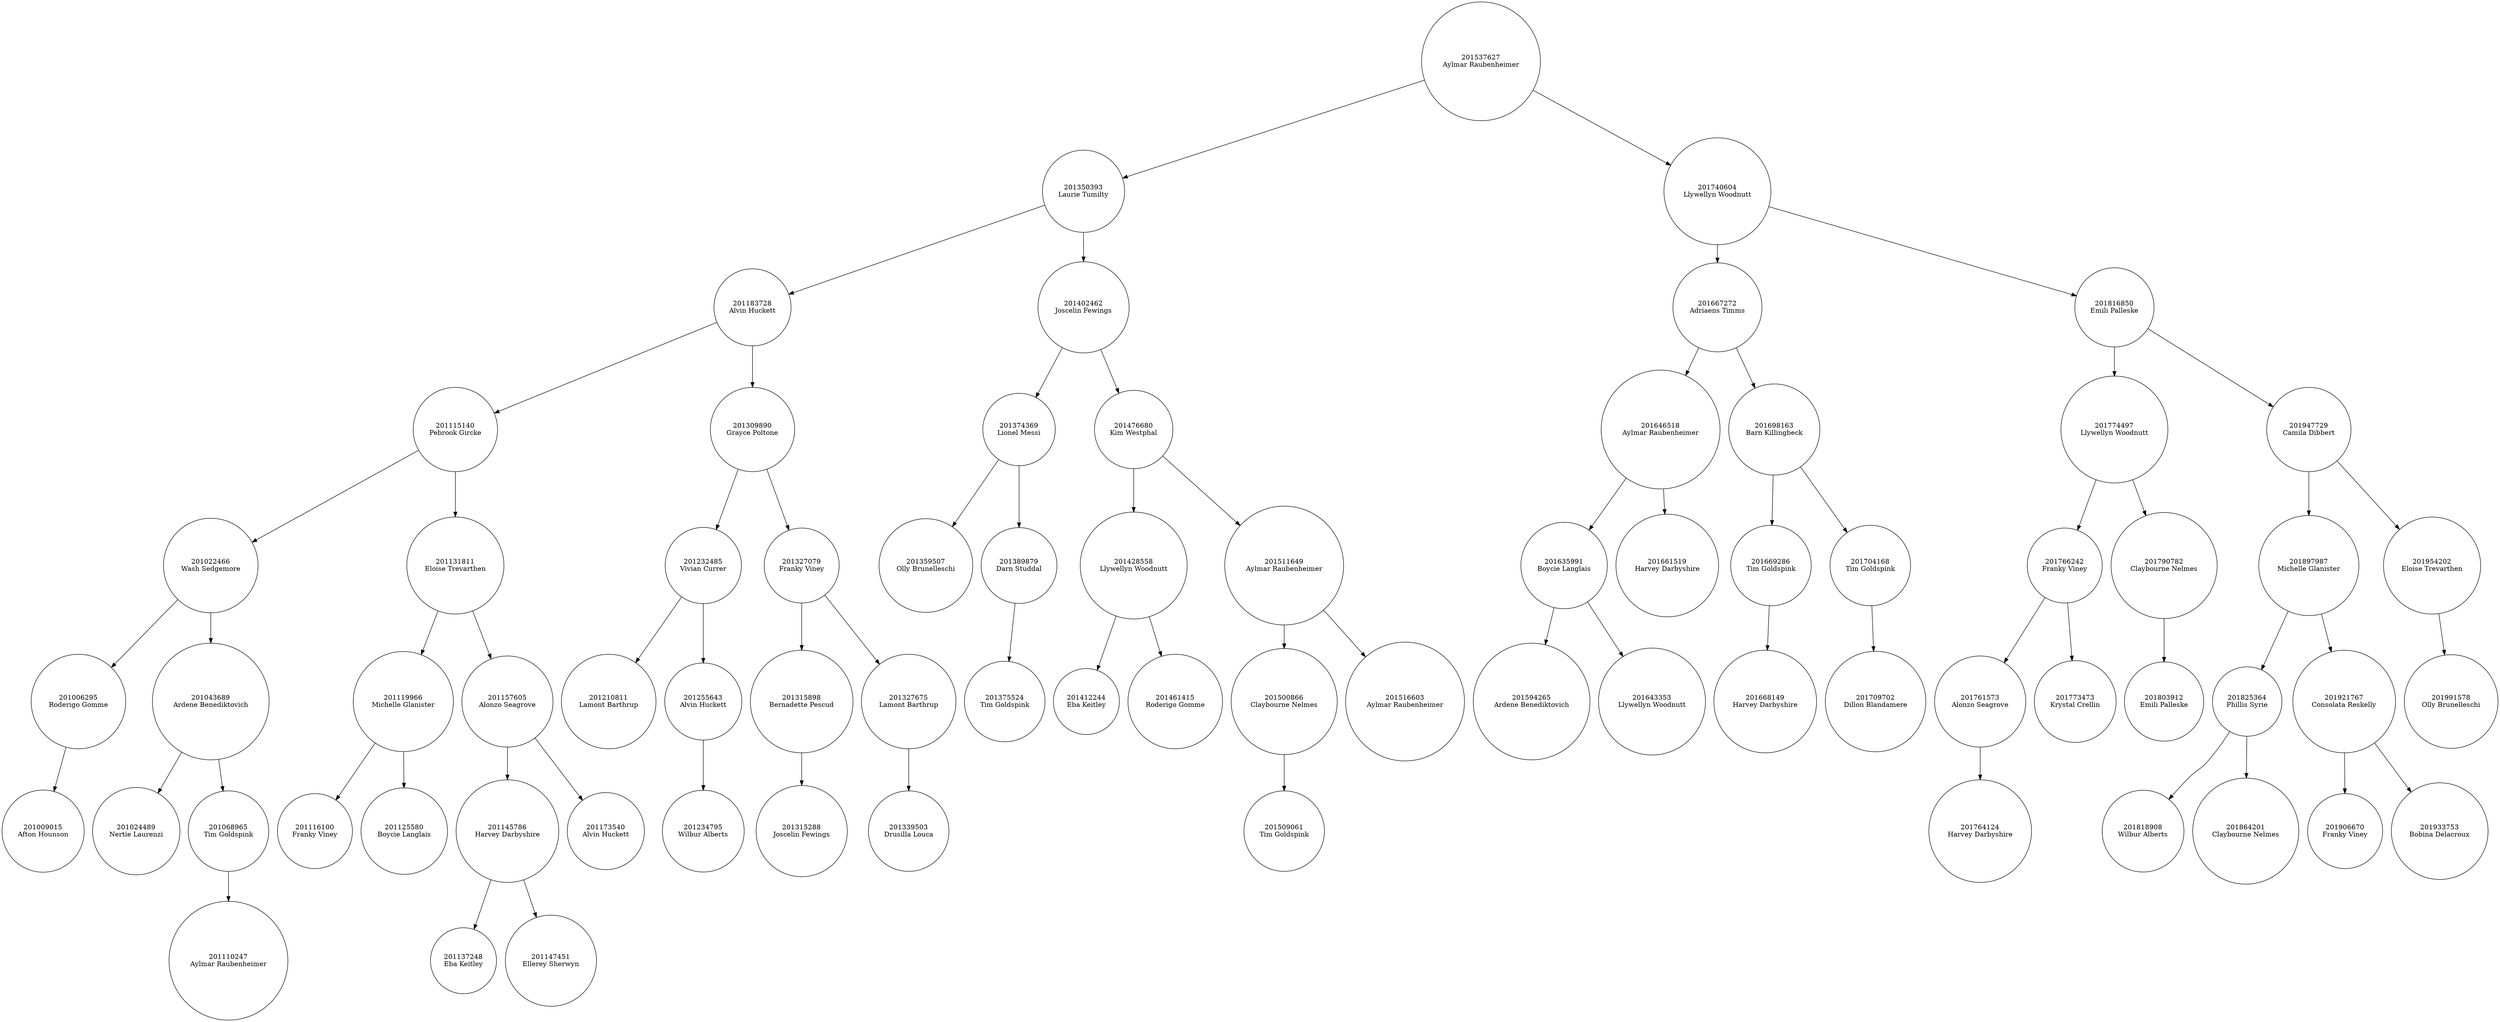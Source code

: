 digraph G{
node [shape=circle];
"177103619913"[label="201537627\nAylmar Raubenheimer"];
"177103619913" -> "177103619967";
"177103619913" -> "177103621497";
"177103619967"[label="201350393\nLaurie Tumilty"];
"177103619967" -> "177103613847";
"177103619967" -> "177103620027";
"177103613847"[label="201183728\nAlvin Huckett"];
"177103613847" -> "177103619844";
"177103613847" -> "177103621470";
"177103619844"[label="201115140\nPebrook Gircke"];
"177103619844" -> "177103623861";
"177103619844" -> "177103620988";
"177103623861"[label="201022466\nWash Sedgemore"];
"177103623861" -> "177103623894";
"177103623861" -> "177103620081";
"177103623894"[label="201006295\nRoderigo Gomme"];
"177103623894" -> "177103625051";
"177103625051"[label="201009015\nAfton Hounson"];
"177103620081"[label="201043689\nArdene Benediktovich"];
"177103620081" -> "177103613895";
"177103620081" -> "177103623150";
"177103613895"[label="201024489\nNertie Laurenzi"];
"177103623150"[label="201068965\nTim Goldspink"];
"177103623150" -> "177103625132";
"177103625132"[label="201110247\nAylmar Raubenheimer"];
"177103620988"[label="201131811\nEloise Trevarthen"];
"177103620988" -> "177103624494";
"177103620988" -> "177103623780";
"177103624494"[label="201119966\nMichelle Glanister"];
"177103624494" -> "177103623918";
"177103624494" -> "177103625159";
"177103623918"[label="201116100\nFranky Viney"];
"177103625159"[label="201125580\nBoycie Langlais"];
"177103623780"[label="201157605\nAlonzo Seagrove"];
"177103623780" -> "177103623078";
"177103623780" -> "177103621389";
"177103623078"[label="201145786\nHarvey Darbyshire"];
"177103623078" -> "177103625078";
"177103623078" -> "177103624548";
"177103625078"[label="201137248\nEba Keitley"];
"177103624548"[label="201147451\nEllerey Sherwyn"];
"177103621389"[label="201173540\nAlvin Huckett"];
"177103621470"[label="201309890\nGrayce Poltone"];
"177103621470" -> "177103620961";
"177103621470" -> "177103624964";
"177103620961"[label="201232485\nVivian Currer"];
"177103620961" -> "177103619850";
"177103620961" -> "177103621069";
"177103619850"[label="201210811\nLamont Barthrup"];
"177103621069"[label="201255643\nAlvin Huckett"];
"177103621069" -> "177103622283";
"177103622283"[label="201234795\nWilbur Alberts"];
"177103624964"[label="201327079\nFranky Viney"];
"177103624964" -> "177103619871";
"177103624964" -> "177103621605";
"177103619871"[label="201315898\nBernadette Pescud"];
"177103619871" -> "177103625180";
"177103625180"[label="201315288\nJoscelin Fewings"];
"177103621605"[label="201327675\nLamont Barthrup"];
"177103621605" -> "177103625099";
"177103625099"[label="201339503\nDrusilla Louca"];
"177103620027"[label="201402462\nJoscelin Fewings"];
"177103620027" -> "177103622364";
"177103620027" -> "177103620874";
"177103622364"[label="201374369\nLionel Messi"];
"177103622364" -> "177103622202";
"177103622364" -> "177103622967";
"177103622202"[label="201359507\nOlly Brunelleschi"];
"177103622967"[label="201389879\nDarn Studdal"];
"177103622967" -> "177103622994";
"177103622994"[label="201375524\nTim Goldspink"];
"177103620874"[label="201476680\nKim Westphal"];
"177103620874" -> "177103623021";
"177103620874" -> "177103621042";
"177103623021"[label="201428558\nLlywellyn Woodnutt"];
"177103623021" -> "177103622256";
"177103623021" -> "177103625018";
"177103622256"[label="201412244\nEba Keitley"];
"177103625018"[label="201461415\nRoderigo Gomme"];
"177103621042"[label="201511649\nAylmar Raubenheimer"];
"177103621042" -> "177103622175";
"177103621042" -> "177103624677";
"177103622175"[label="201500866\nClaybourne Nelmes"];
"177103622175" -> "177103623129";
"177103623129"[label="201509061\nTim Goldspink"];
"177103624677"[label="201516603\nAylmar Raubenheimer"];
"177103621497"[label="201740604\nLlywellyn Woodnutt"];
"177103621497" -> "177103624596";
"177103621497" -> "177103620934";
"177103624596"[label="201667272\nAdriaens Timms"];
"177103624596" -> "177103621530";
"177103624596" -> "177103619994";
"177103621530"[label="201646518\nAylmar Raubenheimer"];
"177103621530" -> "177103622946";
"177103621530" -> "177103621443";
"177103622946"[label="201635991\nBoycie Langlais"];
"177103622946" -> "177103622316";
"177103622946" -> "177103620054";
"177103622316"[label="201594265\nArdene Benediktovich"];
"177103620054"[label="201643353\nLlywellyn Woodnutt"];
"177103621443"[label="201661519\nHarvey Darbyshire"];
"177103619994"[label="201698163\nBarn Killingbeck"];
"177103619994" -> "177103624491";
"177103619994" -> "177103621416";
"177103624491"[label="201669286\nTim Goldspink"];
"177103624491" -> "177103624623";
"177103624623"[label="201668149\nHarvey Darbyshire"];
"177103621416"[label="201704168\nTim Goldspink"];
"177103621416" -> "177103622397";
"177103622397"[label="201709702\nDillon Blandamere"];
"177103620934"[label="201816850\nEmili Palleske"];
"177103620934" -> "177103623081";
"177103620934" -> "177103621096";
"177103623081"[label="201774497\nLlywellyn Woodnutt"];
"177103623081" -> "177103621557";
"177103623081" -> "177103622343";
"177103621557"[label="201766242\nFranky Viney"];
"177103621557" -> "177103623801";
"177103621557" -> "177103624455";
"177103623801"[label="201761573\nAlonzo Seagrove"];
"177103623801" -> "177103624650";
"177103624650"[label="201764124\nHarvey Darbyshire"];
"177103624455"[label="201773473\nKrystal Crellin"];
"177103622343"[label="201790782\nClaybourne Nelmes"];
"177103622343" -> "177103623732";
"177103623732"[label="201803912\nEmili Palleske"];
"177103621096"[label="201947729\nCamila Dibbert"];
"177103621096" -> "177103622148";
"177103621096" -> "177103622229";
"177103622148"[label="201897987\nMichelle Glanister"];
"177103622148" -> "177103623834";
"177103622148" -> "177103623759";
"177103623834"[label="201825364\nPhillis Syrie"];
"177103623834" -> "177103620901";
"177103623834" -> "177103624575";
"177103620901"[label="201818908\nWilbur Alberts"];
"177103624575"[label="201864201\nClaybourne Nelmes"];
"177103623759"[label="201921767\nConsolata Reskelly"];
"177103623759" -> "177103624997";
"177103623759" -> "177103623042";
"177103624997"[label="201906670\nFranky Viney"];
"177103623042"[label="201933753\nBobina Delacroux"];
"177103622229"[label="201954202\nEloise Trevarthen"];
"177103622229" -> "177103623699";
"177103623699"[label="201991578\nOlly Brunelleschi"];

}